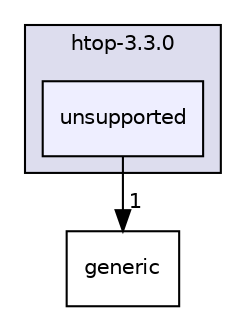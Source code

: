 digraph "linux/download/htop-3.3.0/unsupported" {
  compound=true
  node [ fontsize="10", fontname="Helvetica"];
  edge [ labelfontsize="10", labelfontname="Helvetica"];
  subgraph clusterdir_b932c5e19070f08215315961f36cd8a5 {
    graph [ bgcolor="#ddddee", pencolor="black", label="htop-3.3.0" fontname="Helvetica", fontsize="10", URL="dir_b932c5e19070f08215315961f36cd8a5.html"]
  dir_5e9d30067b9938ec3a9d4d552c45ba54 [shape=box, label="unsupported", style="filled", fillcolor="#eeeeff", pencolor="black", URL="dir_5e9d30067b9938ec3a9d4d552c45ba54.html"];
  }
  dir_9d543c6ce8c2289cd55a6f73485c93f1 [shape=box label="generic" URL="dir_9d543c6ce8c2289cd55a6f73485c93f1.html"];
  dir_5e9d30067b9938ec3a9d4d552c45ba54->dir_9d543c6ce8c2289cd55a6f73485c93f1 [headlabel="1", labeldistance=1.5 headhref="dir_000022_000023.html"];
}
